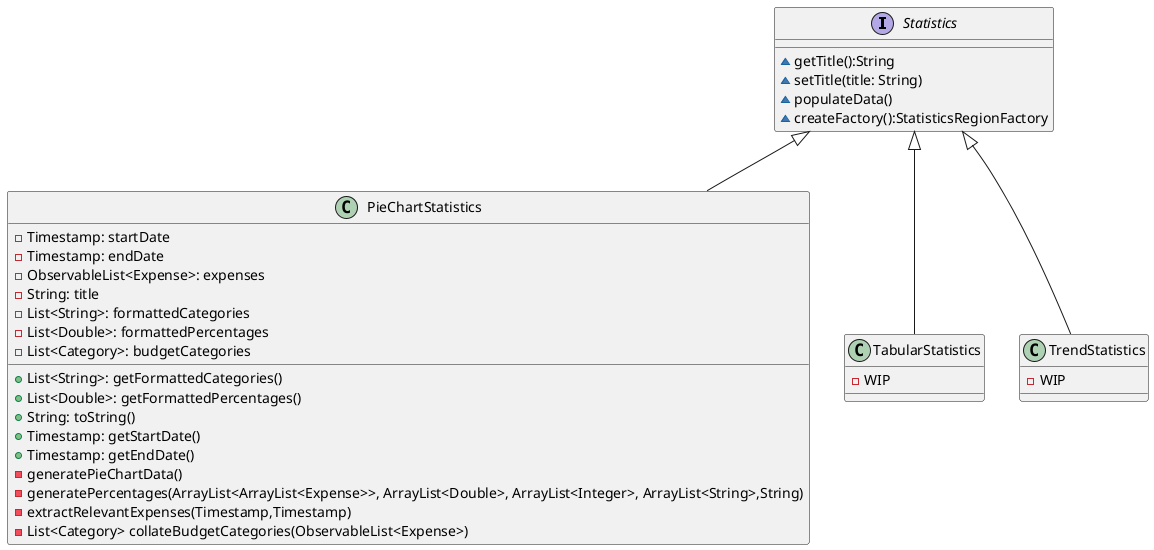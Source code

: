 @startuml



interface Statistics {
~getTitle():String
~setTitle(title: String)
~populateData()
~createFactory():StatisticsRegionFactory
}



class PieChartStatistics {
-Timestamp: startDate
-Timestamp: endDate
-ObservableList<Expense>: expenses
-String: title
-List<String>: formattedCategories
-List<Double>: formattedPercentages
-List<Category>: budgetCategories

+List<String>: getFormattedCategories()
+List<Double>: getFormattedPercentages()
+String: toString()
+Timestamp: getStartDate()
+Timestamp: getEndDate()
-generatePieChartData()
-generatePercentages(ArrayList<ArrayList<Expense>>, ArrayList<Double>, ArrayList<Integer>, ArrayList<String>,String)
-extractRelevantExpenses(Timestamp,Timestamp)
-List<Category> collateBudgetCategories(ObservableList<Expense>)
}

class TabularStatistics {
-WIP
}
class TrendStatistics {
-WIP
}



Statistics <|-- PieChartStatistics
Statistics <|-- TabularStatistics
Statistics <|-- TrendStatistics



@enduml
